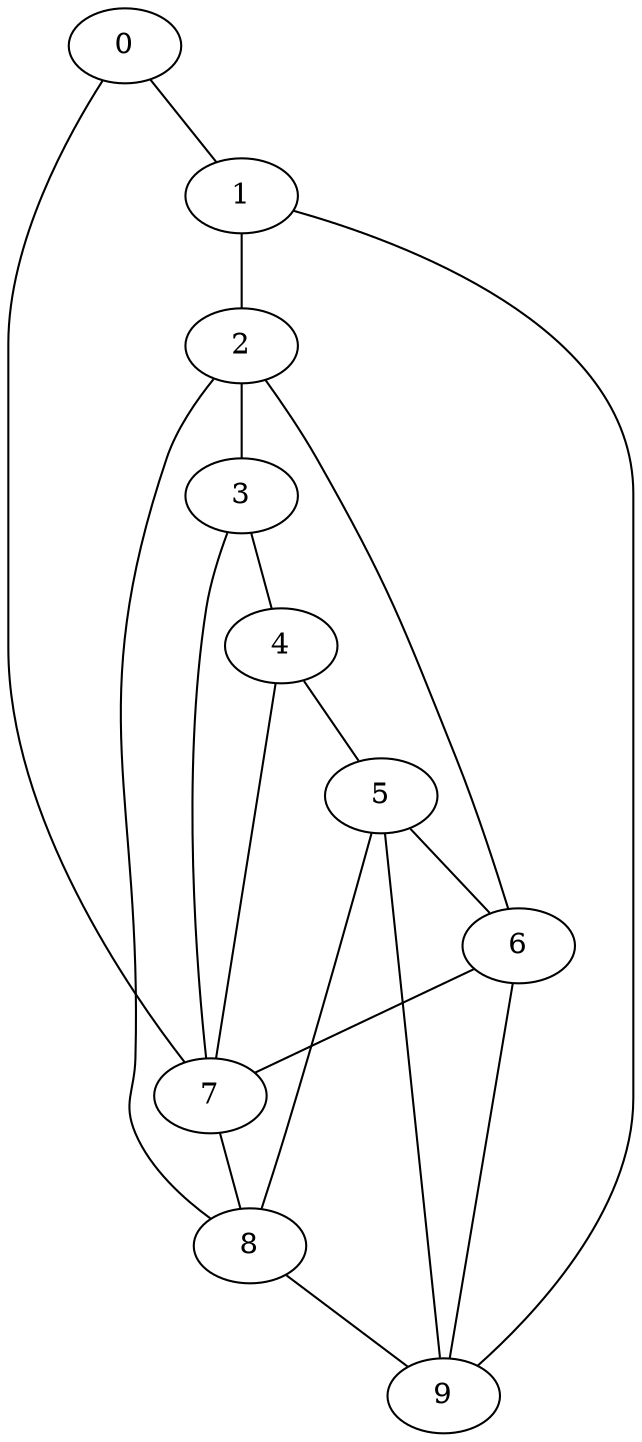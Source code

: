 graph {
0 ;
1 ;
2 ;
3 ;
4 ;
5 ;
6 ;
7 ;
8 ;
9 ;
0 -- 1 ;
1 -- 2 ;
2 -- 3 ;
3 -- 4 ;
4 -- 5 ;
5 -- 6 ;
6 -- 7 ;
7 -- 8 ;
8 -- 9 ;
0 -- 7 ;
1 -- 9 ;
2 -- 6 ;
5 -- 8 ;
5 -- 9 ;
6 -- 9 ;
7 -- 3 ;
7 -- 4 ;
8 -- 2 ;
}
